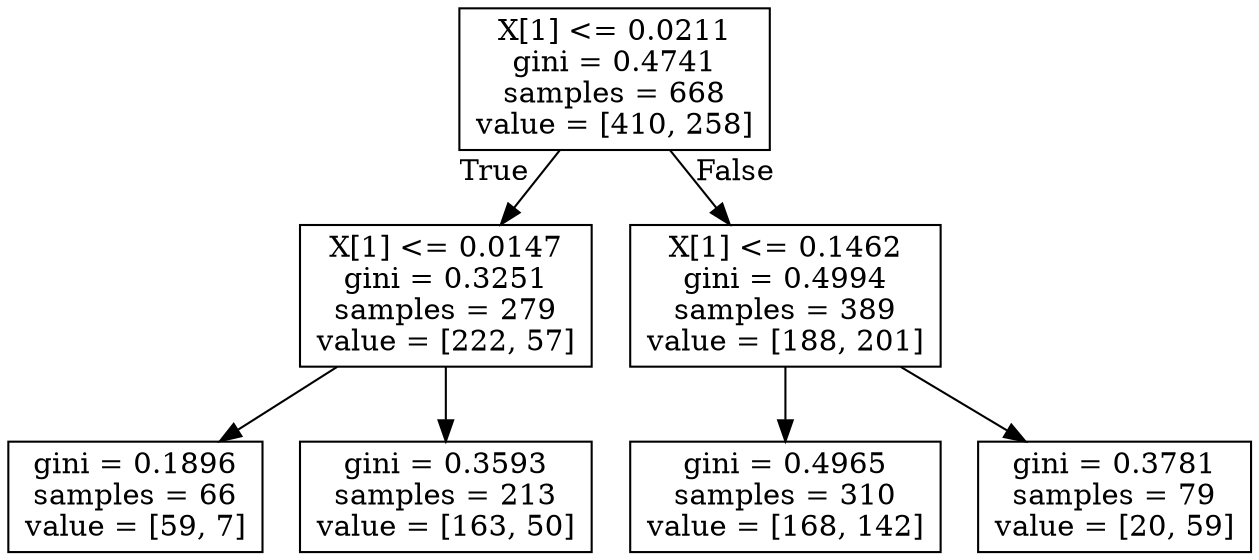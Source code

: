 digraph Tree {
node [shape=box] ;
0 [label="X[1] <= 0.0211\ngini = 0.4741\nsamples = 668\nvalue = [410, 258]"] ;
1 [label="X[1] <= 0.0147\ngini = 0.3251\nsamples = 279\nvalue = [222, 57]"] ;
0 -> 1 [labeldistance=2.5, labelangle=45, headlabel="True"] ;
2 [label="gini = 0.1896\nsamples = 66\nvalue = [59, 7]"] ;
1 -> 2 ;
3 [label="gini = 0.3593\nsamples = 213\nvalue = [163, 50]"] ;
1 -> 3 ;
4 [label="X[1] <= 0.1462\ngini = 0.4994\nsamples = 389\nvalue = [188, 201]"] ;
0 -> 4 [labeldistance=2.5, labelangle=-45, headlabel="False"] ;
5 [label="gini = 0.4965\nsamples = 310\nvalue = [168, 142]"] ;
4 -> 5 ;
6 [label="gini = 0.3781\nsamples = 79\nvalue = [20, 59]"] ;
4 -> 6 ;
}